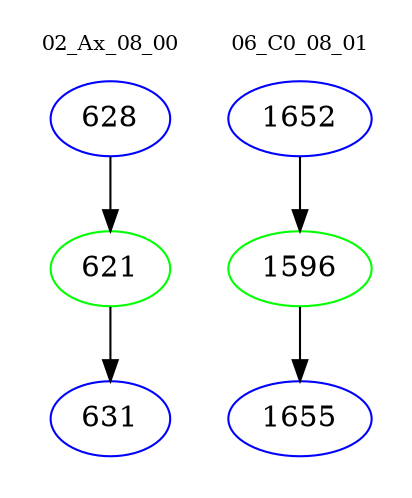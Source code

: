 digraph{
subgraph cluster_0 {
color = white
label = "02_Ax_08_00";
fontsize=10;
T0_628 [label="628", color="blue"]
T0_628 -> T0_621 [color="black"]
T0_621 [label="621", color="green"]
T0_621 -> T0_631 [color="black"]
T0_631 [label="631", color="blue"]
}
subgraph cluster_1 {
color = white
label = "06_C0_08_01";
fontsize=10;
T1_1652 [label="1652", color="blue"]
T1_1652 -> T1_1596 [color="black"]
T1_1596 [label="1596", color="green"]
T1_1596 -> T1_1655 [color="black"]
T1_1655 [label="1655", color="blue"]
}
}
